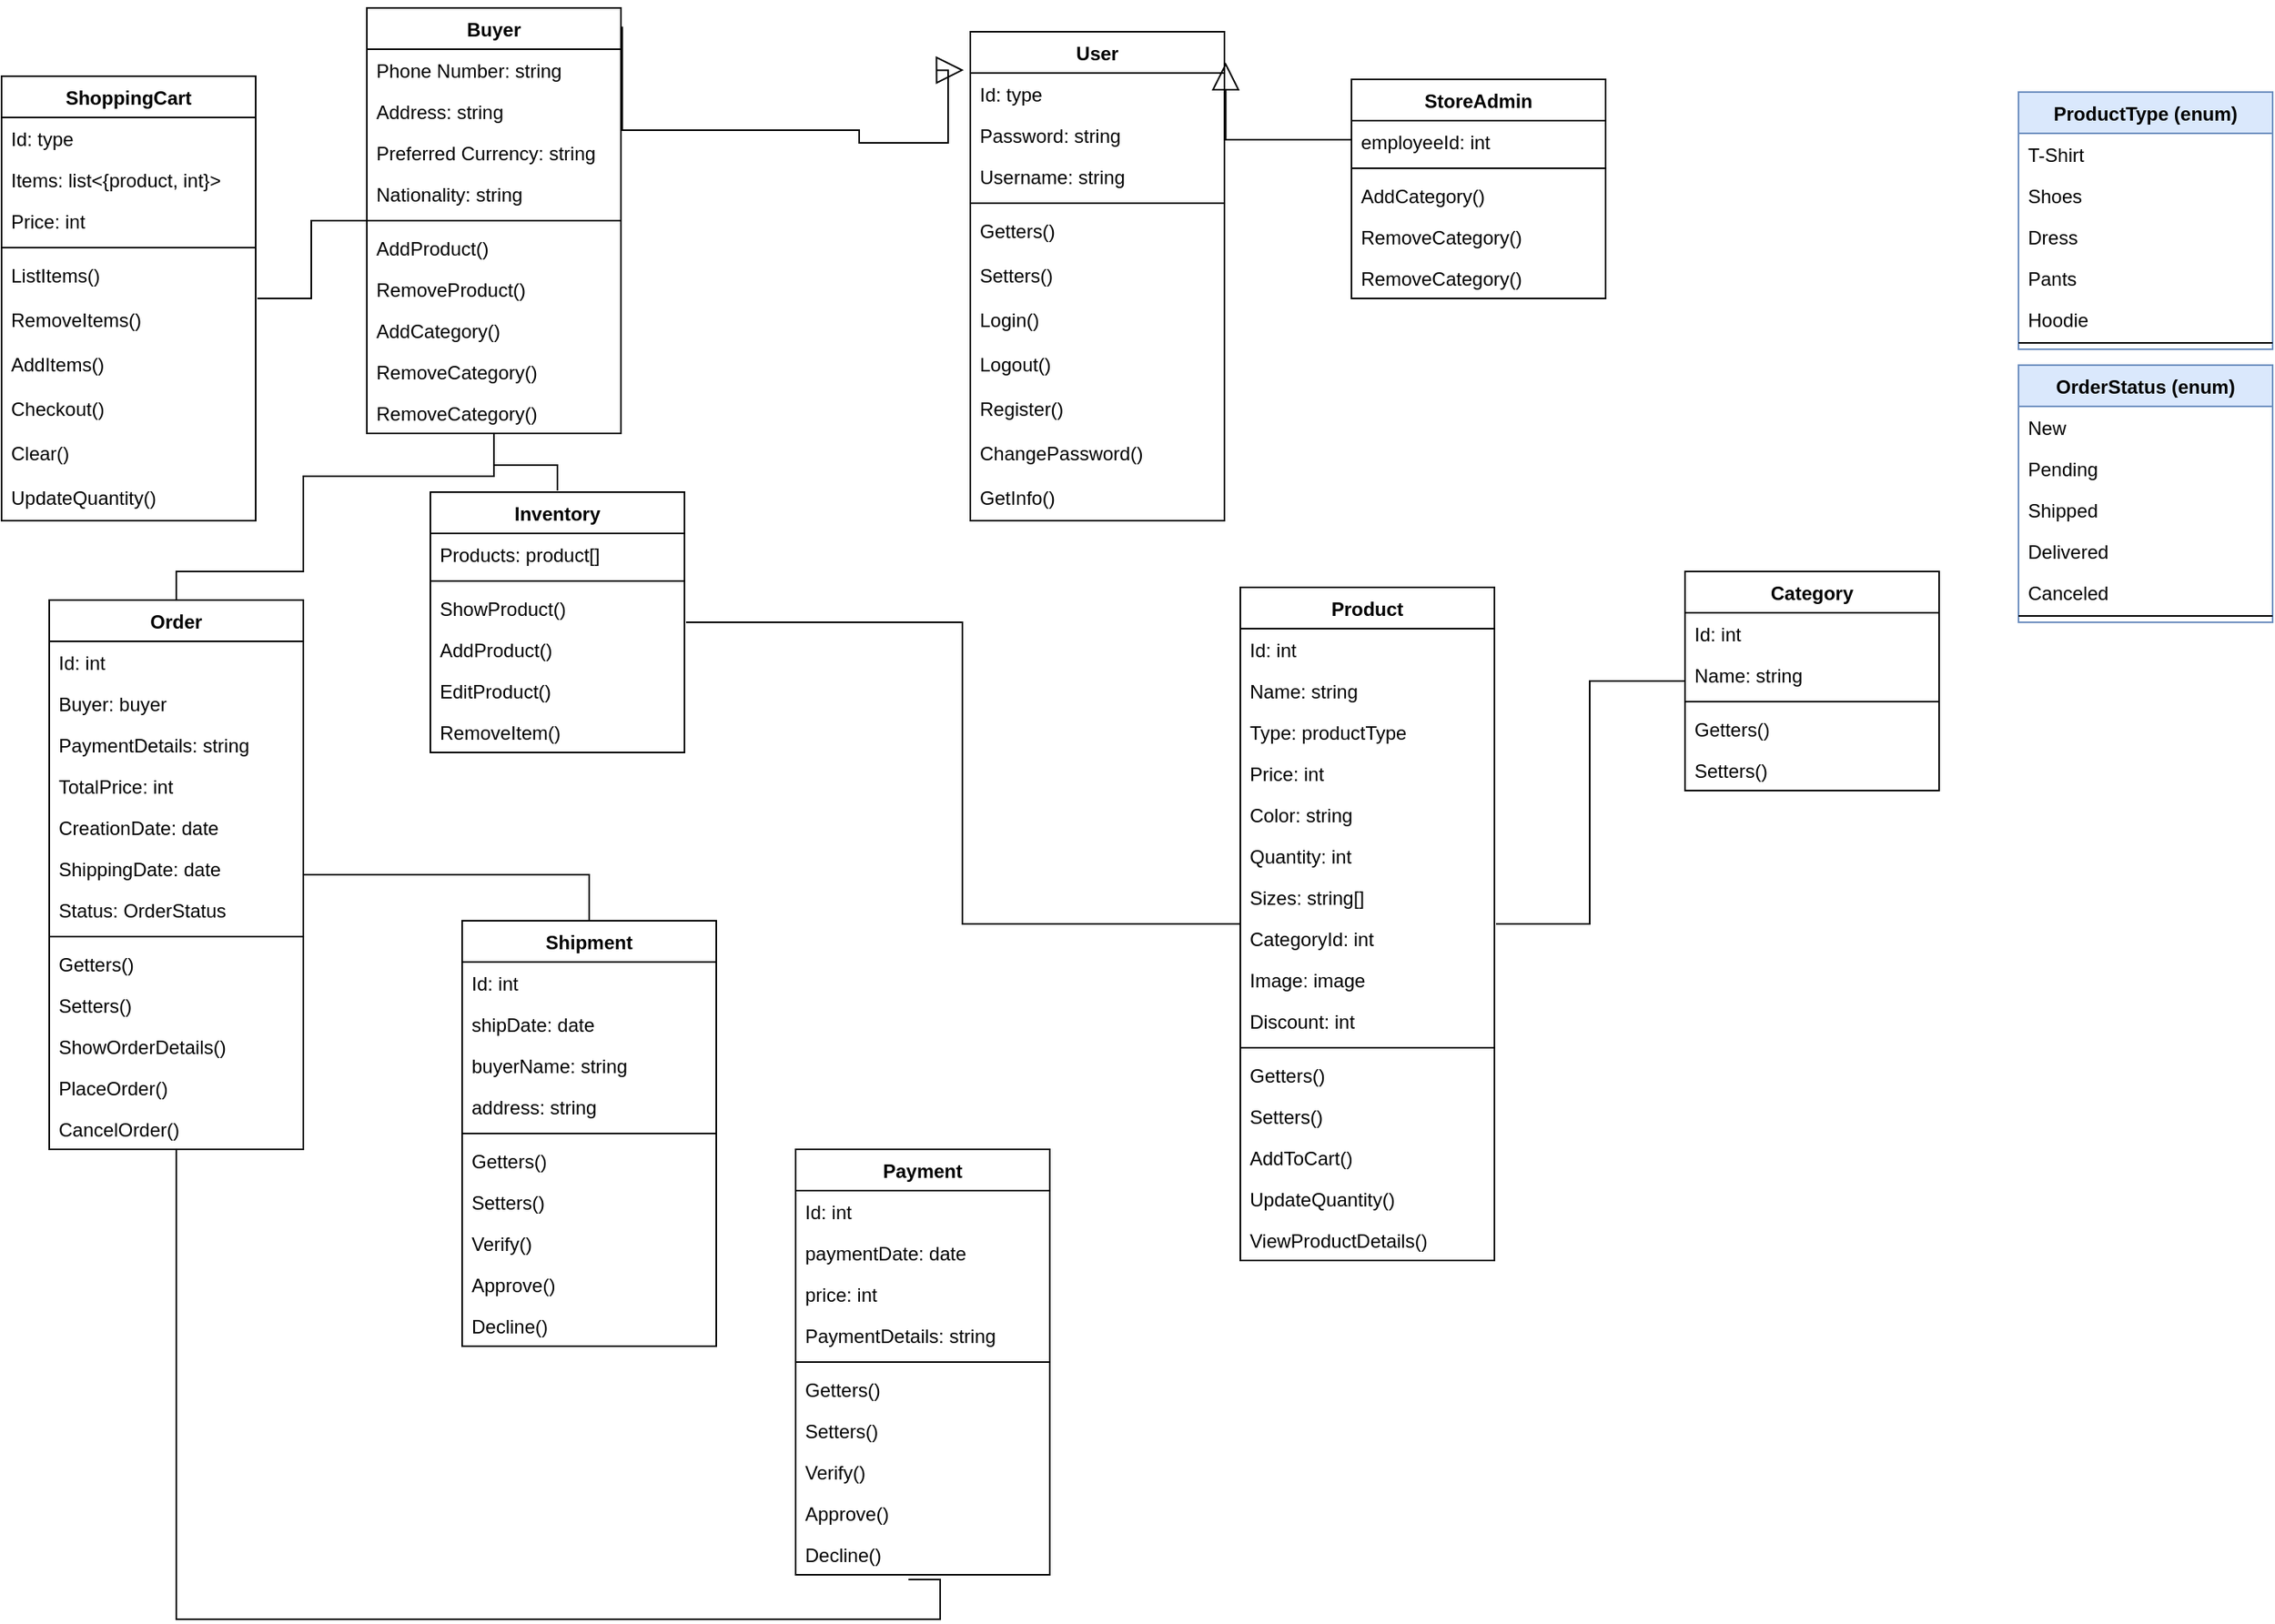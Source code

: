 <mxfile version="15.0.6" type="github">
  <diagram id="C5RBs43oDa-KdzZeNtuy" name="Page-1">
    <mxGraphModel dx="2889" dy="1122" grid="1" gridSize="10" guides="1" tooltips="1" connect="1" arrows="1" fold="1" page="1" pageScale="1" pageWidth="827" pageHeight="1169" math="0" shadow="0">
      <root>
        <mxCell id="WIyWlLk6GJQsqaUBKTNV-0" />
        <mxCell id="WIyWlLk6GJQsqaUBKTNV-1" parent="WIyWlLk6GJQsqaUBKTNV-0" />
        <mxCell id="V7PJ5eghV65l6vDYxudL-9" value="User" style="swimlane;fontStyle=1;align=center;verticalAlign=top;childLayout=stackLayout;horizontal=1;startSize=26;horizontalStack=0;resizeParent=1;resizeParentMax=0;resizeLast=0;collapsible=1;marginBottom=0;fontSize=12;" vertex="1" parent="WIyWlLk6GJQsqaUBKTNV-1">
          <mxGeometry x="-80" y="80" width="160" height="308" as="geometry">
            <mxRectangle x="414" y="480" width="60" height="26" as="alternateBounds" />
          </mxGeometry>
        </mxCell>
        <mxCell id="V7PJ5eghV65l6vDYxudL-10" value="Id: type" style="text;strokeColor=none;fillColor=none;align=left;verticalAlign=top;spacingLeft=4;spacingRight=4;overflow=hidden;rotatable=0;points=[[0,0.5],[1,0.5]];portConstraint=eastwest;" vertex="1" parent="V7PJ5eghV65l6vDYxudL-9">
          <mxGeometry y="26" width="160" height="26" as="geometry" />
        </mxCell>
        <mxCell id="V7PJ5eghV65l6vDYxudL-13" value="Password: string" style="text;strokeColor=none;fillColor=none;align=left;verticalAlign=top;spacingLeft=4;spacingRight=4;overflow=hidden;rotatable=0;points=[[0,0.5],[1,0.5]];portConstraint=eastwest;" vertex="1" parent="V7PJ5eghV65l6vDYxudL-9">
          <mxGeometry y="52" width="160" height="26" as="geometry" />
        </mxCell>
        <mxCell id="V7PJ5eghV65l6vDYxudL-14" value="Username: string" style="text;strokeColor=none;fillColor=none;align=left;verticalAlign=top;spacingLeft=4;spacingRight=4;overflow=hidden;rotatable=0;points=[[0,0.5],[1,0.5]];portConstraint=eastwest;" vertex="1" parent="V7PJ5eghV65l6vDYxudL-9">
          <mxGeometry y="78" width="160" height="26" as="geometry" />
        </mxCell>
        <mxCell id="V7PJ5eghV65l6vDYxudL-11" value="" style="line;strokeWidth=1;fillColor=none;align=left;verticalAlign=middle;spacingTop=-1;spacingLeft=3;spacingRight=3;rotatable=0;labelPosition=right;points=[];portConstraint=eastwest;" vertex="1" parent="V7PJ5eghV65l6vDYxudL-9">
          <mxGeometry y="104" width="160" height="8" as="geometry" />
        </mxCell>
        <mxCell id="V7PJ5eghV65l6vDYxudL-88" value="Getters()" style="text;strokeColor=none;fillColor=none;align=left;verticalAlign=top;spacingLeft=4;spacingRight=4;overflow=hidden;rotatable=0;points=[[0,0.5],[1,0.5]];portConstraint=eastwest;" vertex="1" parent="V7PJ5eghV65l6vDYxudL-9">
          <mxGeometry y="112" width="160" height="28" as="geometry" />
        </mxCell>
        <mxCell id="V7PJ5eghV65l6vDYxudL-89" value="Setters()" style="text;strokeColor=none;fillColor=none;align=left;verticalAlign=top;spacingLeft=4;spacingRight=4;overflow=hidden;rotatable=0;points=[[0,0.5],[1,0.5]];portConstraint=eastwest;" vertex="1" parent="V7PJ5eghV65l6vDYxudL-9">
          <mxGeometry y="140" width="160" height="28" as="geometry" />
        </mxCell>
        <mxCell id="V7PJ5eghV65l6vDYxudL-12" value="Login()" style="text;strokeColor=none;fillColor=none;align=left;verticalAlign=top;spacingLeft=4;spacingRight=4;overflow=hidden;rotatable=0;points=[[0,0.5],[1,0.5]];portConstraint=eastwest;" vertex="1" parent="V7PJ5eghV65l6vDYxudL-9">
          <mxGeometry y="168" width="160" height="28" as="geometry" />
        </mxCell>
        <mxCell id="V7PJ5eghV65l6vDYxudL-60" value="Logout()" style="text;strokeColor=none;fillColor=none;align=left;verticalAlign=top;spacingLeft=4;spacingRight=4;overflow=hidden;rotatable=0;points=[[0,0.5],[1,0.5]];portConstraint=eastwest;" vertex="1" parent="V7PJ5eghV65l6vDYxudL-9">
          <mxGeometry y="196" width="160" height="28" as="geometry" />
        </mxCell>
        <mxCell id="V7PJ5eghV65l6vDYxudL-61" value="Register()" style="text;strokeColor=none;fillColor=none;align=left;verticalAlign=top;spacingLeft=4;spacingRight=4;overflow=hidden;rotatable=0;points=[[0,0.5],[1,0.5]];portConstraint=eastwest;" vertex="1" parent="V7PJ5eghV65l6vDYxudL-9">
          <mxGeometry y="224" width="160" height="28" as="geometry" />
        </mxCell>
        <mxCell id="V7PJ5eghV65l6vDYxudL-62" value="ChangePassword()" style="text;strokeColor=none;fillColor=none;align=left;verticalAlign=top;spacingLeft=4;spacingRight=4;overflow=hidden;rotatable=0;points=[[0,0.5],[1,0.5]];portConstraint=eastwest;" vertex="1" parent="V7PJ5eghV65l6vDYxudL-9">
          <mxGeometry y="252" width="160" height="28" as="geometry" />
        </mxCell>
        <mxCell id="V7PJ5eghV65l6vDYxudL-139" value="GetInfo()" style="text;strokeColor=none;fillColor=none;align=left;verticalAlign=top;spacingLeft=4;spacingRight=4;overflow=hidden;rotatable=0;points=[[0,0.5],[1,0.5]];portConstraint=eastwest;" vertex="1" parent="V7PJ5eghV65l6vDYxudL-9">
          <mxGeometry y="280" width="160" height="28" as="geometry" />
        </mxCell>
        <mxCell id="V7PJ5eghV65l6vDYxudL-15" value="ShoppingCart" style="swimlane;fontStyle=1;align=center;verticalAlign=top;childLayout=stackLayout;horizontal=1;startSize=26;horizontalStack=0;resizeParent=1;resizeParentMax=0;resizeLast=0;collapsible=1;marginBottom=0;fontSize=12;" vertex="1" parent="WIyWlLk6GJQsqaUBKTNV-1">
          <mxGeometry x="-690" y="108" width="160" height="280" as="geometry">
            <mxRectangle x="414" y="480" width="60" height="26" as="alternateBounds" />
          </mxGeometry>
        </mxCell>
        <mxCell id="V7PJ5eghV65l6vDYxudL-16" value="Id: type" style="text;strokeColor=none;fillColor=none;align=left;verticalAlign=top;spacingLeft=4;spacingRight=4;overflow=hidden;rotatable=0;points=[[0,0.5],[1,0.5]];portConstraint=eastwest;" vertex="1" parent="V7PJ5eghV65l6vDYxudL-15">
          <mxGeometry y="26" width="160" height="26" as="geometry" />
        </mxCell>
        <mxCell id="V7PJ5eghV65l6vDYxudL-17" value="Items: list&lt;{product, int}&gt;" style="text;strokeColor=none;fillColor=none;align=left;verticalAlign=top;spacingLeft=4;spacingRight=4;overflow=hidden;rotatable=0;points=[[0,0.5],[1,0.5]];portConstraint=eastwest;" vertex="1" parent="V7PJ5eghV65l6vDYxudL-15">
          <mxGeometry y="52" width="160" height="26" as="geometry" />
        </mxCell>
        <mxCell id="V7PJ5eghV65l6vDYxudL-148" value="Price: int" style="text;strokeColor=none;fillColor=none;align=left;verticalAlign=top;spacingLeft=4;spacingRight=4;overflow=hidden;rotatable=0;points=[[0,0.5],[1,0.5]];portConstraint=eastwest;" vertex="1" parent="V7PJ5eghV65l6vDYxudL-15">
          <mxGeometry y="78" width="160" height="26" as="geometry" />
        </mxCell>
        <mxCell id="V7PJ5eghV65l6vDYxudL-19" value="" style="line;strokeWidth=1;fillColor=none;align=left;verticalAlign=middle;spacingTop=-1;spacingLeft=3;spacingRight=3;rotatable=0;labelPosition=right;points=[];portConstraint=eastwest;" vertex="1" parent="V7PJ5eghV65l6vDYxudL-15">
          <mxGeometry y="104" width="160" height="8" as="geometry" />
        </mxCell>
        <mxCell id="V7PJ5eghV65l6vDYxudL-20" value="ListItems()" style="text;strokeColor=none;fillColor=none;align=left;verticalAlign=top;spacingLeft=4;spacingRight=4;overflow=hidden;rotatable=0;points=[[0,0.5],[1,0.5]];portConstraint=eastwest;" vertex="1" parent="V7PJ5eghV65l6vDYxudL-15">
          <mxGeometry y="112" width="160" height="28" as="geometry" />
        </mxCell>
        <mxCell id="V7PJ5eghV65l6vDYxudL-30" value="RemoveItems()" style="text;strokeColor=none;fillColor=none;align=left;verticalAlign=top;spacingLeft=4;spacingRight=4;overflow=hidden;rotatable=0;points=[[0,0.5],[1,0.5]];portConstraint=eastwest;" vertex="1" parent="V7PJ5eghV65l6vDYxudL-15">
          <mxGeometry y="140" width="160" height="28" as="geometry" />
        </mxCell>
        <mxCell id="V7PJ5eghV65l6vDYxudL-145" value="AddItems()" style="text;strokeColor=none;fillColor=none;align=left;verticalAlign=top;spacingLeft=4;spacingRight=4;overflow=hidden;rotatable=0;points=[[0,0.5],[1,0.5]];portConstraint=eastwest;" vertex="1" parent="V7PJ5eghV65l6vDYxudL-15">
          <mxGeometry y="168" width="160" height="28" as="geometry" />
        </mxCell>
        <mxCell id="V7PJ5eghV65l6vDYxudL-134" value="Checkout()" style="text;strokeColor=none;fillColor=none;align=left;verticalAlign=top;spacingLeft=4;spacingRight=4;overflow=hidden;rotatable=0;points=[[0,0.5],[1,0.5]];portConstraint=eastwest;" vertex="1" parent="V7PJ5eghV65l6vDYxudL-15">
          <mxGeometry y="196" width="160" height="28" as="geometry" />
        </mxCell>
        <mxCell id="V7PJ5eghV65l6vDYxudL-135" value="Clear()" style="text;strokeColor=none;fillColor=none;align=left;verticalAlign=top;spacingLeft=4;spacingRight=4;overflow=hidden;rotatable=0;points=[[0,0.5],[1,0.5]];portConstraint=eastwest;" vertex="1" parent="V7PJ5eghV65l6vDYxudL-15">
          <mxGeometry y="224" width="160" height="28" as="geometry" />
        </mxCell>
        <mxCell id="V7PJ5eghV65l6vDYxudL-146" value="UpdateQuantity()" style="text;strokeColor=none;fillColor=none;align=left;verticalAlign=top;spacingLeft=4;spacingRight=4;overflow=hidden;rotatable=0;points=[[0,0.5],[1,0.5]];portConstraint=eastwest;" vertex="1" parent="V7PJ5eghV65l6vDYxudL-15">
          <mxGeometry y="252" width="160" height="28" as="geometry" />
        </mxCell>
        <mxCell id="V7PJ5eghV65l6vDYxudL-21" value="Inventory" style="swimlane;fontStyle=1;align=center;verticalAlign=top;childLayout=stackLayout;horizontal=1;startSize=26;horizontalStack=0;resizeParent=1;resizeParentMax=0;resizeLast=0;collapsible=1;marginBottom=0;fontSize=12;" vertex="1" parent="WIyWlLk6GJQsqaUBKTNV-1">
          <mxGeometry x="-420" y="370" width="160" height="164" as="geometry" />
        </mxCell>
        <mxCell id="V7PJ5eghV65l6vDYxudL-22" value="Products: product[]" style="text;strokeColor=none;fillColor=none;align=left;verticalAlign=top;spacingLeft=4;spacingRight=4;overflow=hidden;rotatable=0;points=[[0,0.5],[1,0.5]];portConstraint=eastwest;" vertex="1" parent="V7PJ5eghV65l6vDYxudL-21">
          <mxGeometry y="26" width="160" height="26" as="geometry" />
        </mxCell>
        <mxCell id="V7PJ5eghV65l6vDYxudL-23" value="" style="line;strokeWidth=1;fillColor=none;align=left;verticalAlign=middle;spacingTop=-1;spacingLeft=3;spacingRight=3;rotatable=0;labelPosition=right;points=[];portConstraint=eastwest;" vertex="1" parent="V7PJ5eghV65l6vDYxudL-21">
          <mxGeometry y="52" width="160" height="8" as="geometry" />
        </mxCell>
        <mxCell id="V7PJ5eghV65l6vDYxudL-24" value="ShowProduct()" style="text;strokeColor=none;fillColor=none;align=left;verticalAlign=top;spacingLeft=4;spacingRight=4;overflow=hidden;rotatable=0;points=[[0,0.5],[1,0.5]];portConstraint=eastwest;" vertex="1" parent="V7PJ5eghV65l6vDYxudL-21">
          <mxGeometry y="60" width="160" height="26" as="geometry" />
        </mxCell>
        <mxCell id="V7PJ5eghV65l6vDYxudL-209" value="AddProduct()" style="text;strokeColor=none;fillColor=none;align=left;verticalAlign=top;spacingLeft=4;spacingRight=4;overflow=hidden;rotatable=0;points=[[0,0.5],[1,0.5]];portConstraint=eastwest;" vertex="1" parent="V7PJ5eghV65l6vDYxudL-21">
          <mxGeometry y="86" width="160" height="26" as="geometry" />
        </mxCell>
        <mxCell id="V7PJ5eghV65l6vDYxudL-211" value="EditProduct()" style="text;strokeColor=none;fillColor=none;align=left;verticalAlign=top;spacingLeft=4;spacingRight=4;overflow=hidden;rotatable=0;points=[[0,0.5],[1,0.5]];portConstraint=eastwest;" vertex="1" parent="V7PJ5eghV65l6vDYxudL-21">
          <mxGeometry y="112" width="160" height="26" as="geometry" />
        </mxCell>
        <mxCell id="V7PJ5eghV65l6vDYxudL-210" value="RemoveItem()" style="text;strokeColor=none;fillColor=none;align=left;verticalAlign=top;spacingLeft=4;spacingRight=4;overflow=hidden;rotatable=0;points=[[0,0.5],[1,0.5]];portConstraint=eastwest;" vertex="1" parent="V7PJ5eghV65l6vDYxudL-21">
          <mxGeometry y="138" width="160" height="26" as="geometry" />
        </mxCell>
        <mxCell id="V7PJ5eghV65l6vDYxudL-223" style="edgeStyle=orthogonalEdgeStyle;rounded=0;orthogonalLoop=1;jettySize=auto;html=1;fontSize=12;startArrow=none;startFill=0;endArrow=none;endFill=0;startSize=15;endSize=15;targetPerimeterSpacing=1;strokeWidth=1;" edge="1" parent="WIyWlLk6GJQsqaUBKTNV-1" source="V7PJ5eghV65l6vDYxudL-39" target="V7PJ5eghV65l6vDYxudL-21">
          <mxGeometry relative="1" as="geometry" />
        </mxCell>
        <mxCell id="V7PJ5eghV65l6vDYxudL-39" value="Product" style="swimlane;fontStyle=1;align=center;verticalAlign=top;childLayout=stackLayout;horizontal=1;startSize=26;horizontalStack=0;resizeParent=1;resizeParentMax=0;resizeLast=0;collapsible=1;marginBottom=0;fontSize=12;" vertex="1" parent="WIyWlLk6GJQsqaUBKTNV-1">
          <mxGeometry x="90" y="430" width="160" height="424" as="geometry" />
        </mxCell>
        <mxCell id="V7PJ5eghV65l6vDYxudL-44" value="Id: int" style="text;align=left;verticalAlign=top;spacingLeft=4;spacingRight=4;overflow=hidden;rotatable=0;points=[[0,0.5],[1,0.5]];portConstraint=eastwest;rounded=0;shadow=0;html=0;" vertex="1" parent="V7PJ5eghV65l6vDYxudL-39">
          <mxGeometry y="26" width="160" height="26" as="geometry" />
        </mxCell>
        <mxCell id="V7PJ5eghV65l6vDYxudL-45" value="Name: string" style="text;align=left;verticalAlign=top;spacingLeft=4;spacingRight=4;overflow=hidden;rotatable=0;points=[[0,0.5],[1,0.5]];portConstraint=eastwest;" vertex="1" parent="V7PJ5eghV65l6vDYxudL-39">
          <mxGeometry y="52" width="160" height="26" as="geometry" />
        </mxCell>
        <mxCell id="V7PJ5eghV65l6vDYxudL-46" value="Type: productType" style="text;align=left;verticalAlign=top;spacingLeft=4;spacingRight=4;overflow=hidden;rotatable=0;points=[[0,0.5],[1,0.5]];portConstraint=eastwest;rounded=0;shadow=0;html=0;" vertex="1" parent="V7PJ5eghV65l6vDYxudL-39">
          <mxGeometry y="78" width="160" height="26" as="geometry" />
        </mxCell>
        <mxCell id="V7PJ5eghV65l6vDYxudL-47" value="Price: int" style="text;align=left;verticalAlign=top;spacingLeft=4;spacingRight=4;overflow=hidden;rotatable=0;points=[[0,0.5],[1,0.5]];portConstraint=eastwest;rounded=0;shadow=0;html=0;" vertex="1" parent="V7PJ5eghV65l6vDYxudL-39">
          <mxGeometry y="104" width="160" height="26" as="geometry" />
        </mxCell>
        <mxCell id="V7PJ5eghV65l6vDYxudL-48" value="Color: string" style="text;align=left;verticalAlign=top;spacingLeft=4;spacingRight=4;overflow=hidden;rotatable=0;points=[[0,0.5],[1,0.5]];portConstraint=eastwest;rounded=0;shadow=0;html=0;" vertex="1" parent="V7PJ5eghV65l6vDYxudL-39">
          <mxGeometry y="130" width="160" height="26" as="geometry" />
        </mxCell>
        <mxCell id="V7PJ5eghV65l6vDYxudL-49" value="Quantity: int&#xa;" style="text;align=left;verticalAlign=top;spacingLeft=4;spacingRight=4;overflow=hidden;rotatable=0;points=[[0,0.5],[1,0.5]];portConstraint=eastwest;rounded=0;shadow=0;html=0;" vertex="1" parent="V7PJ5eghV65l6vDYxudL-39">
          <mxGeometry y="156" width="160" height="26" as="geometry" />
        </mxCell>
        <mxCell id="V7PJ5eghV65l6vDYxudL-50" value="Sizes: string[]" style="text;align=left;verticalAlign=top;spacingLeft=4;spacingRight=4;overflow=hidden;rotatable=0;points=[[0,0.5],[1,0.5]];portConstraint=eastwest;rounded=0;shadow=0;html=0;" vertex="1" parent="V7PJ5eghV65l6vDYxudL-39">
          <mxGeometry y="182" width="160" height="26" as="geometry" />
        </mxCell>
        <mxCell id="V7PJ5eghV65l6vDYxudL-51" value="CategoryId: int" style="text;align=left;verticalAlign=top;spacingLeft=4;spacingRight=4;overflow=hidden;rotatable=0;points=[[0,0.5],[1,0.5]];portConstraint=eastwest;rounded=0;shadow=0;html=0;" vertex="1" parent="V7PJ5eghV65l6vDYxudL-39">
          <mxGeometry y="208" width="160" height="26" as="geometry" />
        </mxCell>
        <mxCell id="V7PJ5eghV65l6vDYxudL-52" value="Image: image" style="text;align=left;verticalAlign=top;spacingLeft=4;spacingRight=4;overflow=hidden;rotatable=0;points=[[0,0.5],[1,0.5]];portConstraint=eastwest;rounded=0;shadow=0;html=0;" vertex="1" parent="V7PJ5eghV65l6vDYxudL-39">
          <mxGeometry y="234" width="160" height="26" as="geometry" />
        </mxCell>
        <mxCell id="V7PJ5eghV65l6vDYxudL-57" value="Discount: int" style="text;align=left;verticalAlign=top;spacingLeft=4;spacingRight=4;overflow=hidden;rotatable=0;points=[[0,0.5],[1,0.5]];portConstraint=eastwest;rounded=0;shadow=0;html=0;" vertex="1" parent="V7PJ5eghV65l6vDYxudL-39">
          <mxGeometry y="260" width="160" height="26" as="geometry" />
        </mxCell>
        <mxCell id="V7PJ5eghV65l6vDYxudL-41" value="" style="line;strokeWidth=1;fillColor=none;align=left;verticalAlign=middle;spacingTop=-1;spacingLeft=3;spacingRight=3;rotatable=0;labelPosition=right;points=[];portConstraint=eastwest;" vertex="1" parent="V7PJ5eghV65l6vDYxudL-39">
          <mxGeometry y="286" width="160" height="8" as="geometry" />
        </mxCell>
        <mxCell id="V7PJ5eghV65l6vDYxudL-53" value="Getters()" style="text;strokeColor=none;fillColor=none;align=left;verticalAlign=top;spacingLeft=4;spacingRight=4;overflow=hidden;rotatable=0;points=[[0,0.5],[1,0.5]];portConstraint=eastwest;" vertex="1" parent="V7PJ5eghV65l6vDYxudL-39">
          <mxGeometry y="294" width="160" height="26" as="geometry" />
        </mxCell>
        <mxCell id="V7PJ5eghV65l6vDYxudL-54" value="Setters()" style="text;strokeColor=none;fillColor=none;align=left;verticalAlign=top;spacingLeft=4;spacingRight=4;overflow=hidden;rotatable=0;points=[[0,0.5],[1,0.5]];portConstraint=eastwest;" vertex="1" parent="V7PJ5eghV65l6vDYxudL-39">
          <mxGeometry y="320" width="160" height="26" as="geometry" />
        </mxCell>
        <mxCell id="V7PJ5eghV65l6vDYxudL-42" value="AddToCart()&#xa;" style="text;strokeColor=none;fillColor=none;align=left;verticalAlign=top;spacingLeft=4;spacingRight=4;overflow=hidden;rotatable=0;points=[[0,0.5],[1,0.5]];portConstraint=eastwest;" vertex="1" parent="V7PJ5eghV65l6vDYxudL-39">
          <mxGeometry y="346" width="160" height="26" as="geometry" />
        </mxCell>
        <mxCell id="V7PJ5eghV65l6vDYxudL-58" value="UpdateQuantity()" style="text;strokeColor=none;fillColor=none;align=left;verticalAlign=top;spacingLeft=4;spacingRight=4;overflow=hidden;rotatable=0;points=[[0,0.5],[1,0.5]];portConstraint=eastwest;" vertex="1" parent="V7PJ5eghV65l6vDYxudL-39">
          <mxGeometry y="372" width="160" height="26" as="geometry" />
        </mxCell>
        <mxCell id="V7PJ5eghV65l6vDYxudL-165" value="ViewProductDetails()" style="text;strokeColor=none;fillColor=none;align=left;verticalAlign=top;spacingLeft=4;spacingRight=4;overflow=hidden;rotatable=0;points=[[0,0.5],[1,0.5]];portConstraint=eastwest;" vertex="1" parent="V7PJ5eghV65l6vDYxudL-39">
          <mxGeometry y="398" width="160" height="26" as="geometry" />
        </mxCell>
        <mxCell id="V7PJ5eghV65l6vDYxudL-133" style="edgeStyle=orthogonalEdgeStyle;rounded=0;orthogonalLoop=1;jettySize=auto;html=1;entryX=1.005;entryY=0.063;entryDx=0;entryDy=0;entryPerimeter=0;fontSize=12;startArrow=none;endArrow=block;endFill=0;endSize=15;strokeWidth=1;" edge="1" parent="WIyWlLk6GJQsqaUBKTNV-1" source="V7PJ5eghV65l6vDYxudL-70" target="V7PJ5eghV65l6vDYxudL-9">
          <mxGeometry relative="1" as="geometry">
            <Array as="points">
              <mxPoint x="130" y="148" />
              <mxPoint x="130" y="148" />
            </Array>
          </mxGeometry>
        </mxCell>
        <mxCell id="V7PJ5eghV65l6vDYxudL-70" value="StoreAdmin" style="swimlane;fontStyle=1;align=center;verticalAlign=top;childLayout=stackLayout;horizontal=1;startSize=26;horizontalStack=0;resizeParent=1;resizeParentMax=0;resizeLast=0;collapsible=1;marginBottom=0;fontSize=12;" vertex="1" parent="WIyWlLk6GJQsqaUBKTNV-1">
          <mxGeometry x="160" y="110" width="160" height="138" as="geometry" />
        </mxCell>
        <mxCell id="V7PJ5eghV65l6vDYxudL-71" value="employeeId: int" style="text;strokeColor=none;fillColor=none;align=left;verticalAlign=top;spacingLeft=4;spacingRight=4;overflow=hidden;rotatable=0;points=[[0,0.5],[1,0.5]];portConstraint=eastwest;" vertex="1" parent="V7PJ5eghV65l6vDYxudL-70">
          <mxGeometry y="26" width="160" height="26" as="geometry" />
        </mxCell>
        <mxCell id="V7PJ5eghV65l6vDYxudL-72" value="" style="line;strokeWidth=1;fillColor=none;align=left;verticalAlign=middle;spacingTop=-1;spacingLeft=3;spacingRight=3;rotatable=0;labelPosition=right;points=[];portConstraint=eastwest;" vertex="1" parent="V7PJ5eghV65l6vDYxudL-70">
          <mxGeometry y="52" width="160" height="8" as="geometry" />
        </mxCell>
        <mxCell id="V7PJ5eghV65l6vDYxudL-75" value="AddCategory()" style="text;strokeColor=none;fillColor=none;align=left;verticalAlign=top;spacingLeft=4;spacingRight=4;overflow=hidden;rotatable=0;points=[[0,0.5],[1,0.5]];portConstraint=eastwest;" vertex="1" parent="V7PJ5eghV65l6vDYxudL-70">
          <mxGeometry y="60" width="160" height="26" as="geometry" />
        </mxCell>
        <mxCell id="V7PJ5eghV65l6vDYxudL-76" value="RemoveCategory()" style="text;strokeColor=none;fillColor=none;align=left;verticalAlign=top;spacingLeft=4;spacingRight=4;overflow=hidden;rotatable=0;points=[[0,0.5],[1,0.5]];portConstraint=eastwest;" vertex="1" parent="V7PJ5eghV65l6vDYxudL-70">
          <mxGeometry y="86" width="160" height="26" as="geometry" />
        </mxCell>
        <mxCell id="V7PJ5eghV65l6vDYxudL-77" value="RemoveCategory()" style="text;strokeColor=none;fillColor=none;align=left;verticalAlign=top;spacingLeft=4;spacingRight=4;overflow=hidden;rotatable=0;points=[[0,0.5],[1,0.5]];portConstraint=eastwest;" vertex="1" parent="V7PJ5eghV65l6vDYxudL-70">
          <mxGeometry y="112" width="160" height="26" as="geometry" />
        </mxCell>
        <mxCell id="V7PJ5eghV65l6vDYxudL-128" style="edgeStyle=orthogonalEdgeStyle;rounded=0;orthogonalLoop=1;jettySize=auto;html=1;entryX=-0.026;entryY=-0.071;entryDx=0;entryDy=0;entryPerimeter=0;fontSize=12;endArrow=block;endFill=0;strokeWidth=1;endSize=15;exitX=1.005;exitY=0.044;exitDx=0;exitDy=0;exitPerimeter=0;" edge="1" parent="WIyWlLk6GJQsqaUBKTNV-1" source="V7PJ5eghV65l6vDYxudL-78" target="V7PJ5eghV65l6vDYxudL-10">
          <mxGeometry relative="1" as="geometry">
            <Array as="points">
              <mxPoint x="-150" y="142" />
              <mxPoint x="-150" y="150" />
              <mxPoint x="-94" y="150" />
            </Array>
          </mxGeometry>
        </mxCell>
        <mxCell id="V7PJ5eghV65l6vDYxudL-222" style="edgeStyle=orthogonalEdgeStyle;rounded=0;orthogonalLoop=1;jettySize=auto;html=1;fontSize=12;startArrow=none;startFill=0;endArrow=none;endFill=0;startSize=15;endSize=15;targetPerimeterSpacing=1;strokeWidth=1;" edge="1" parent="WIyWlLk6GJQsqaUBKTNV-1" source="V7PJ5eghV65l6vDYxudL-78" target="V7PJ5eghV65l6vDYxudL-21">
          <mxGeometry relative="1" as="geometry" />
        </mxCell>
        <mxCell id="V7PJ5eghV65l6vDYxudL-226" style="edgeStyle=orthogonalEdgeStyle;rounded=0;orthogonalLoop=1;jettySize=auto;html=1;fontSize=12;startArrow=none;startFill=0;endArrow=none;endFill=0;startSize=15;endSize=15;targetPerimeterSpacing=1;strokeWidth=1;" edge="1" parent="WIyWlLk6GJQsqaUBKTNV-1" source="V7PJ5eghV65l6vDYxudL-78" target="V7PJ5eghV65l6vDYxudL-15">
          <mxGeometry relative="1" as="geometry" />
        </mxCell>
        <mxCell id="V7PJ5eghV65l6vDYxudL-227" style="edgeStyle=orthogonalEdgeStyle;rounded=0;orthogonalLoop=1;jettySize=auto;html=1;entryX=0.5;entryY=0;entryDx=0;entryDy=0;fontSize=12;startArrow=none;startFill=0;endArrow=none;endFill=0;startSize=15;endSize=15;targetPerimeterSpacing=1;strokeWidth=1;" edge="1" parent="WIyWlLk6GJQsqaUBKTNV-1" source="V7PJ5eghV65l6vDYxudL-78" target="V7PJ5eghV65l6vDYxudL-110">
          <mxGeometry relative="1" as="geometry">
            <Array as="points">
              <mxPoint x="-380" y="360" />
              <mxPoint x="-500" y="360" />
              <mxPoint x="-500" y="420" />
              <mxPoint x="-580" y="420" />
            </Array>
          </mxGeometry>
        </mxCell>
        <mxCell id="V7PJ5eghV65l6vDYxudL-78" value="Buyer" style="swimlane;fontStyle=1;align=center;verticalAlign=top;childLayout=stackLayout;horizontal=1;startSize=26;horizontalStack=0;resizeParent=1;resizeParentMax=0;resizeLast=0;collapsible=1;marginBottom=0;fontSize=12;" vertex="1" parent="WIyWlLk6GJQsqaUBKTNV-1">
          <mxGeometry x="-460" y="65" width="160" height="268" as="geometry" />
        </mxCell>
        <mxCell id="V7PJ5eghV65l6vDYxudL-0" value="Phone Number: string" style="text;align=left;verticalAlign=top;spacingLeft=4;spacingRight=4;overflow=hidden;rotatable=0;points=[[0,0.5],[1,0.5]];portConstraint=eastwest;html=0;fontSize=12;" vertex="1" parent="V7PJ5eghV65l6vDYxudL-78">
          <mxGeometry y="26" width="160" height="26" as="geometry" />
        </mxCell>
        <mxCell id="V7PJ5eghV65l6vDYxudL-1" value="Address: string" style="text;align=left;verticalAlign=top;spacingLeft=4;spacingRight=4;overflow=hidden;rotatable=0;points=[[0,0.5],[1,0.5]];portConstraint=eastwest;html=0;fontSize=12;" vertex="1" parent="V7PJ5eghV65l6vDYxudL-78">
          <mxGeometry y="52" width="160" height="26" as="geometry" />
        </mxCell>
        <mxCell id="V7PJ5eghV65l6vDYxudL-2" value="Preferred Currency: string" style="text;align=left;verticalAlign=top;spacingLeft=4;spacingRight=4;overflow=hidden;rotatable=0;points=[[0,0.5],[1,0.5]];portConstraint=eastwest;html=0;fontSize=12;" vertex="1" parent="V7PJ5eghV65l6vDYxudL-78">
          <mxGeometry y="78" width="160" height="26" as="geometry" />
        </mxCell>
        <mxCell id="V7PJ5eghV65l6vDYxudL-3" value="Nationality: string" style="text;align=left;verticalAlign=top;spacingLeft=4;spacingRight=4;overflow=hidden;rotatable=0;points=[[0,0.5],[1,0.5]];portConstraint=eastwest;html=0;fontSize=12;" vertex="1" parent="V7PJ5eghV65l6vDYxudL-78">
          <mxGeometry y="104" width="160" height="26" as="geometry" />
        </mxCell>
        <mxCell id="V7PJ5eghV65l6vDYxudL-80" value="" style="line;strokeWidth=1;fillColor=none;align=left;verticalAlign=middle;spacingTop=-1;spacingLeft=3;spacingRight=3;rotatable=0;labelPosition=right;points=[];portConstraint=eastwest;" vertex="1" parent="V7PJ5eghV65l6vDYxudL-78">
          <mxGeometry y="130" width="160" height="8" as="geometry" />
        </mxCell>
        <mxCell id="V7PJ5eghV65l6vDYxudL-81" value="AddProduct()" style="text;strokeColor=none;fillColor=none;align=left;verticalAlign=top;spacingLeft=4;spacingRight=4;overflow=hidden;rotatable=0;points=[[0,0.5],[1,0.5]];portConstraint=eastwest;" vertex="1" parent="V7PJ5eghV65l6vDYxudL-78">
          <mxGeometry y="138" width="160" height="26" as="geometry" />
        </mxCell>
        <mxCell id="V7PJ5eghV65l6vDYxudL-82" value="RemoveProduct()" style="text;strokeColor=none;fillColor=none;align=left;verticalAlign=top;spacingLeft=4;spacingRight=4;overflow=hidden;rotatable=0;points=[[0,0.5],[1,0.5]];portConstraint=eastwest;" vertex="1" parent="V7PJ5eghV65l6vDYxudL-78">
          <mxGeometry y="164" width="160" height="26" as="geometry" />
        </mxCell>
        <mxCell id="V7PJ5eghV65l6vDYxudL-83" value="AddCategory()" style="text;strokeColor=none;fillColor=none;align=left;verticalAlign=top;spacingLeft=4;spacingRight=4;overflow=hidden;rotatable=0;points=[[0,0.5],[1,0.5]];portConstraint=eastwest;" vertex="1" parent="V7PJ5eghV65l6vDYxudL-78">
          <mxGeometry y="190" width="160" height="26" as="geometry" />
        </mxCell>
        <mxCell id="V7PJ5eghV65l6vDYxudL-84" value="RemoveCategory()" style="text;strokeColor=none;fillColor=none;align=left;verticalAlign=top;spacingLeft=4;spacingRight=4;overflow=hidden;rotatable=0;points=[[0,0.5],[1,0.5]];portConstraint=eastwest;" vertex="1" parent="V7PJ5eghV65l6vDYxudL-78">
          <mxGeometry y="216" width="160" height="26" as="geometry" />
        </mxCell>
        <mxCell id="V7PJ5eghV65l6vDYxudL-85" value="RemoveCategory()" style="text;strokeColor=none;fillColor=none;align=left;verticalAlign=top;spacingLeft=4;spacingRight=4;overflow=hidden;rotatable=0;points=[[0,0.5],[1,0.5]];portConstraint=eastwest;" vertex="1" parent="V7PJ5eghV65l6vDYxudL-78">
          <mxGeometry y="242" width="160" height="26" as="geometry" />
        </mxCell>
        <mxCell id="V7PJ5eghV65l6vDYxudL-224" style="edgeStyle=orthogonalEdgeStyle;rounded=0;orthogonalLoop=1;jettySize=auto;html=1;fontSize=12;startArrow=none;startFill=0;endArrow=none;endFill=0;startSize=15;endSize=15;targetPerimeterSpacing=1;strokeWidth=1;" edge="1" parent="WIyWlLk6GJQsqaUBKTNV-1" source="V7PJ5eghV65l6vDYxudL-104" target="V7PJ5eghV65l6vDYxudL-39">
          <mxGeometry relative="1" as="geometry" />
        </mxCell>
        <mxCell id="V7PJ5eghV65l6vDYxudL-104" value="Category" style="swimlane;fontStyle=1;align=center;verticalAlign=top;childLayout=stackLayout;horizontal=1;startSize=26;horizontalStack=0;resizeParent=1;resizeParentMax=0;resizeLast=0;collapsible=1;marginBottom=0;fontSize=12;" vertex="1" parent="WIyWlLk6GJQsqaUBKTNV-1">
          <mxGeometry x="370" y="420" width="160" height="138" as="geometry" />
        </mxCell>
        <mxCell id="V7PJ5eghV65l6vDYxudL-105" value="Id: int" style="text;strokeColor=none;fillColor=none;align=left;verticalAlign=top;spacingLeft=4;spacingRight=4;overflow=hidden;rotatable=0;points=[[0,0.5],[1,0.5]];portConstraint=eastwest;" vertex="1" parent="V7PJ5eghV65l6vDYxudL-104">
          <mxGeometry y="26" width="160" height="26" as="geometry" />
        </mxCell>
        <mxCell id="V7PJ5eghV65l6vDYxudL-108" value="Name: string" style="text;strokeColor=none;fillColor=none;align=left;verticalAlign=top;spacingLeft=4;spacingRight=4;overflow=hidden;rotatable=0;points=[[0,0.5],[1,0.5]];portConstraint=eastwest;" vertex="1" parent="V7PJ5eghV65l6vDYxudL-104">
          <mxGeometry y="52" width="160" height="26" as="geometry" />
        </mxCell>
        <mxCell id="V7PJ5eghV65l6vDYxudL-106" value="" style="line;strokeWidth=1;fillColor=none;align=left;verticalAlign=middle;spacingTop=-1;spacingLeft=3;spacingRight=3;rotatable=0;labelPosition=right;points=[];portConstraint=eastwest;" vertex="1" parent="V7PJ5eghV65l6vDYxudL-104">
          <mxGeometry y="78" width="160" height="8" as="geometry" />
        </mxCell>
        <mxCell id="V7PJ5eghV65l6vDYxudL-107" value="Getters()" style="text;strokeColor=none;fillColor=none;align=left;verticalAlign=top;spacingLeft=4;spacingRight=4;overflow=hidden;rotatable=0;points=[[0,0.5],[1,0.5]];portConstraint=eastwest;" vertex="1" parent="V7PJ5eghV65l6vDYxudL-104">
          <mxGeometry y="86" width="160" height="26" as="geometry" />
        </mxCell>
        <mxCell id="V7PJ5eghV65l6vDYxudL-109" value="Setters()" style="text;strokeColor=none;fillColor=none;align=left;verticalAlign=top;spacingLeft=4;spacingRight=4;overflow=hidden;rotatable=0;points=[[0,0.5],[1,0.5]];portConstraint=eastwest;" vertex="1" parent="V7PJ5eghV65l6vDYxudL-104">
          <mxGeometry y="112" width="160" height="26" as="geometry" />
        </mxCell>
        <mxCell id="V7PJ5eghV65l6vDYxudL-220" style="edgeStyle=orthogonalEdgeStyle;rounded=0;orthogonalLoop=1;jettySize=auto;html=1;entryX=0.5;entryY=0;entryDx=0;entryDy=0;fontSize=12;startArrow=none;startFill=0;endArrow=none;endFill=0;startSize=15;endSize=15;targetPerimeterSpacing=1;strokeWidth=1;" edge="1" parent="WIyWlLk6GJQsqaUBKTNV-1" source="V7PJ5eghV65l6vDYxudL-110" target="V7PJ5eghV65l6vDYxudL-183">
          <mxGeometry relative="1" as="geometry" />
        </mxCell>
        <mxCell id="V7PJ5eghV65l6vDYxudL-221" style="edgeStyle=orthogonalEdgeStyle;rounded=0;orthogonalLoop=1;jettySize=auto;html=1;entryX=0.444;entryY=1.115;entryDx=0;entryDy=0;entryPerimeter=0;fontSize=12;startArrow=none;startFill=0;endArrow=none;endFill=0;startSize=15;endSize=15;targetPerimeterSpacing=1;strokeWidth=1;" edge="1" parent="WIyWlLk6GJQsqaUBKTNV-1" source="V7PJ5eghV65l6vDYxudL-110" target="V7PJ5eghV65l6vDYxudL-182">
          <mxGeometry relative="1" as="geometry">
            <Array as="points">
              <mxPoint x="-580" y="1080" />
              <mxPoint x="-99" y="1080" />
            </Array>
          </mxGeometry>
        </mxCell>
        <mxCell id="V7PJ5eghV65l6vDYxudL-110" value="Order" style="swimlane;fontStyle=1;align=center;verticalAlign=top;childLayout=stackLayout;horizontal=1;startSize=26;horizontalStack=0;resizeParent=1;resizeParentMax=0;resizeLast=0;collapsible=1;marginBottom=0;fontSize=12;" vertex="1" parent="WIyWlLk6GJQsqaUBKTNV-1">
          <mxGeometry x="-660" y="438" width="160" height="346" as="geometry" />
        </mxCell>
        <mxCell id="V7PJ5eghV65l6vDYxudL-121" value="Id: int&#xa;" style="text;align=left;verticalAlign=top;spacingLeft=4;spacingRight=4;overflow=hidden;rotatable=0;points=[[0,0.5],[1,0.5]];portConstraint=eastwest;" vertex="1" parent="V7PJ5eghV65l6vDYxudL-110">
          <mxGeometry y="26" width="160" height="26" as="geometry" />
        </mxCell>
        <mxCell id="V7PJ5eghV65l6vDYxudL-140" value="Buyer: buyer" style="text;align=left;verticalAlign=top;spacingLeft=4;spacingRight=4;overflow=hidden;rotatable=0;points=[[0,0.5],[1,0.5]];portConstraint=eastwest;" vertex="1" parent="V7PJ5eghV65l6vDYxudL-110">
          <mxGeometry y="52" width="160" height="26" as="geometry" />
        </mxCell>
        <mxCell id="V7PJ5eghV65l6vDYxudL-127" value="PaymentDetails: string" style="text;align=left;verticalAlign=top;spacingLeft=4;spacingRight=4;overflow=hidden;rotatable=0;points=[[0,0.5],[1,0.5]];portConstraint=eastwest;" vertex="1" parent="V7PJ5eghV65l6vDYxudL-110">
          <mxGeometry y="78" width="160" height="26" as="geometry" />
        </mxCell>
        <mxCell id="V7PJ5eghV65l6vDYxudL-123" value="TotalPrice: int" style="text;align=left;verticalAlign=top;spacingLeft=4;spacingRight=4;overflow=hidden;rotatable=0;points=[[0,0.5],[1,0.5]];portConstraint=eastwest;" vertex="1" parent="V7PJ5eghV65l6vDYxudL-110">
          <mxGeometry y="104" width="160" height="26" as="geometry" />
        </mxCell>
        <mxCell id="V7PJ5eghV65l6vDYxudL-142" value="CreationDate: date" style="text;align=left;verticalAlign=top;spacingLeft=4;spacingRight=4;overflow=hidden;rotatable=0;points=[[0,0.5],[1,0.5]];portConstraint=eastwest;" vertex="1" parent="V7PJ5eghV65l6vDYxudL-110">
          <mxGeometry y="130" width="160" height="26" as="geometry" />
        </mxCell>
        <mxCell id="V7PJ5eghV65l6vDYxudL-141" value="ShippingDate: date" style="text;align=left;verticalAlign=top;spacingLeft=4;spacingRight=4;overflow=hidden;rotatable=0;points=[[0,0.5],[1,0.5]];portConstraint=eastwest;" vertex="1" parent="V7PJ5eghV65l6vDYxudL-110">
          <mxGeometry y="156" width="160" height="26" as="geometry" />
        </mxCell>
        <mxCell id="V7PJ5eghV65l6vDYxudL-194" value="Status: OrderStatus" style="text;align=left;verticalAlign=top;spacingLeft=4;spacingRight=4;overflow=hidden;rotatable=0;points=[[0,0.5],[1,0.5]];portConstraint=eastwest;" vertex="1" parent="V7PJ5eghV65l6vDYxudL-110">
          <mxGeometry y="182" width="160" height="26" as="geometry" />
        </mxCell>
        <mxCell id="V7PJ5eghV65l6vDYxudL-112" value="" style="line;strokeWidth=1;fillColor=none;align=left;verticalAlign=middle;spacingTop=-1;spacingLeft=3;spacingRight=3;rotatable=0;labelPosition=right;points=[];portConstraint=eastwest;" vertex="1" parent="V7PJ5eghV65l6vDYxudL-110">
          <mxGeometry y="208" width="160" height="8" as="geometry" />
        </mxCell>
        <mxCell id="V7PJ5eghV65l6vDYxudL-143" value="Getters()&#xa;" style="text;align=left;verticalAlign=top;spacingLeft=4;spacingRight=4;overflow=hidden;rotatable=0;points=[[0,0.5],[1,0.5]];portConstraint=eastwest;" vertex="1" parent="V7PJ5eghV65l6vDYxudL-110">
          <mxGeometry y="216" width="160" height="26" as="geometry" />
        </mxCell>
        <mxCell id="V7PJ5eghV65l6vDYxudL-144" value="Setters()" style="text;align=left;verticalAlign=top;spacingLeft=4;spacingRight=4;overflow=hidden;rotatable=0;points=[[0,0.5],[1,0.5]];portConstraint=eastwest;" vertex="1" parent="V7PJ5eghV65l6vDYxudL-110">
          <mxGeometry y="242" width="160" height="26" as="geometry" />
        </mxCell>
        <mxCell id="V7PJ5eghV65l6vDYxudL-137" value="ShowOrderDetails()" style="text;align=left;verticalAlign=top;spacingLeft=4;spacingRight=4;overflow=hidden;rotatable=0;points=[[0,0.5],[1,0.5]];portConstraint=eastwest;" vertex="1" parent="V7PJ5eghV65l6vDYxudL-110">
          <mxGeometry y="268" width="160" height="26" as="geometry" />
        </mxCell>
        <mxCell id="V7PJ5eghV65l6vDYxudL-138" value="PlaceOrder()" style="text;align=left;verticalAlign=top;spacingLeft=4;spacingRight=4;overflow=hidden;rotatable=0;points=[[0,0.5],[1,0.5]];portConstraint=eastwest;" vertex="1" parent="V7PJ5eghV65l6vDYxudL-110">
          <mxGeometry y="294" width="160" height="26" as="geometry" />
        </mxCell>
        <mxCell id="V7PJ5eghV65l6vDYxudL-166" value="CancelOrder()" style="text;align=left;verticalAlign=top;spacingLeft=4;spacingRight=4;overflow=hidden;rotatable=0;points=[[0,0.5],[1,0.5]];portConstraint=eastwest;" vertex="1" parent="V7PJ5eghV65l6vDYxudL-110">
          <mxGeometry y="320" width="160" height="26" as="geometry" />
        </mxCell>
        <mxCell id="V7PJ5eghV65l6vDYxudL-167" value="Payment" style="swimlane;fontStyle=1;align=center;verticalAlign=top;childLayout=stackLayout;horizontal=1;startSize=26;horizontalStack=0;resizeParent=1;resizeParentMax=0;resizeLast=0;collapsible=1;marginBottom=0;fontSize=12;" vertex="1" parent="WIyWlLk6GJQsqaUBKTNV-1">
          <mxGeometry x="-190" y="784" width="160" height="268" as="geometry" />
        </mxCell>
        <mxCell id="V7PJ5eghV65l6vDYxudL-168" value="Id: int&#xa;" style="text;align=left;verticalAlign=top;spacingLeft=4;spacingRight=4;overflow=hidden;rotatable=0;points=[[0,0.5],[1,0.5]];portConstraint=eastwest;" vertex="1" parent="V7PJ5eghV65l6vDYxudL-167">
          <mxGeometry y="26" width="160" height="26" as="geometry" />
        </mxCell>
        <mxCell id="V7PJ5eghV65l6vDYxudL-169" value="paymentDate: date" style="text;align=left;verticalAlign=top;spacingLeft=4;spacingRight=4;overflow=hidden;rotatable=0;points=[[0,0.5],[1,0.5]];portConstraint=eastwest;" vertex="1" parent="V7PJ5eghV65l6vDYxudL-167">
          <mxGeometry y="52" width="160" height="26" as="geometry" />
        </mxCell>
        <mxCell id="V7PJ5eghV65l6vDYxudL-170" value="price: int" style="text;align=left;verticalAlign=top;spacingLeft=4;spacingRight=4;overflow=hidden;rotatable=0;points=[[0,0.5],[1,0.5]];portConstraint=eastwest;" vertex="1" parent="V7PJ5eghV65l6vDYxudL-167">
          <mxGeometry y="78" width="160" height="26" as="geometry" />
        </mxCell>
        <mxCell id="V7PJ5eghV65l6vDYxudL-171" value="PaymentDetails: string" style="text;align=left;verticalAlign=top;spacingLeft=4;spacingRight=4;overflow=hidden;rotatable=0;points=[[0,0.5],[1,0.5]];portConstraint=eastwest;" vertex="1" parent="V7PJ5eghV65l6vDYxudL-167">
          <mxGeometry y="104" width="160" height="26" as="geometry" />
        </mxCell>
        <mxCell id="V7PJ5eghV65l6vDYxudL-174" value="" style="line;strokeWidth=1;fillColor=none;align=left;verticalAlign=middle;spacingTop=-1;spacingLeft=3;spacingRight=3;rotatable=0;labelPosition=right;points=[];portConstraint=eastwest;" vertex="1" parent="V7PJ5eghV65l6vDYxudL-167">
          <mxGeometry y="130" width="160" height="8" as="geometry" />
        </mxCell>
        <mxCell id="V7PJ5eghV65l6vDYxudL-175" value="Getters()&#xa;" style="text;align=left;verticalAlign=top;spacingLeft=4;spacingRight=4;overflow=hidden;rotatable=0;points=[[0,0.5],[1,0.5]];portConstraint=eastwest;" vertex="1" parent="V7PJ5eghV65l6vDYxudL-167">
          <mxGeometry y="138" width="160" height="26" as="geometry" />
        </mxCell>
        <mxCell id="V7PJ5eghV65l6vDYxudL-176" value="Setters()" style="text;align=left;verticalAlign=top;spacingLeft=4;spacingRight=4;overflow=hidden;rotatable=0;points=[[0,0.5],[1,0.5]];portConstraint=eastwest;" vertex="1" parent="V7PJ5eghV65l6vDYxudL-167">
          <mxGeometry y="164" width="160" height="26" as="geometry" />
        </mxCell>
        <mxCell id="V7PJ5eghV65l6vDYxudL-180" value="Verify()" style="text;align=left;verticalAlign=top;spacingLeft=4;spacingRight=4;overflow=hidden;rotatable=0;points=[[0,0.5],[1,0.5]];portConstraint=eastwest;" vertex="1" parent="V7PJ5eghV65l6vDYxudL-167">
          <mxGeometry y="190" width="160" height="26" as="geometry" />
        </mxCell>
        <mxCell id="V7PJ5eghV65l6vDYxudL-181" value="Approve()" style="text;align=left;verticalAlign=top;spacingLeft=4;spacingRight=4;overflow=hidden;rotatable=0;points=[[0,0.5],[1,0.5]];portConstraint=eastwest;" vertex="1" parent="V7PJ5eghV65l6vDYxudL-167">
          <mxGeometry y="216" width="160" height="26" as="geometry" />
        </mxCell>
        <mxCell id="V7PJ5eghV65l6vDYxudL-182" value="Decline()" style="text;align=left;verticalAlign=top;spacingLeft=4;spacingRight=4;overflow=hidden;rotatable=0;points=[[0,0.5],[1,0.5]];portConstraint=eastwest;" vertex="1" parent="V7PJ5eghV65l6vDYxudL-167">
          <mxGeometry y="242" width="160" height="26" as="geometry" />
        </mxCell>
        <mxCell id="V7PJ5eghV65l6vDYxudL-183" value="Shipment" style="swimlane;fontStyle=1;align=center;verticalAlign=top;childLayout=stackLayout;horizontal=1;startSize=26;horizontalStack=0;resizeParent=1;resizeParentMax=0;resizeLast=0;collapsible=1;marginBottom=0;fontSize=12;" vertex="1" parent="WIyWlLk6GJQsqaUBKTNV-1">
          <mxGeometry x="-400" y="640" width="160" height="268" as="geometry" />
        </mxCell>
        <mxCell id="V7PJ5eghV65l6vDYxudL-184" value="Id: int&#xa;" style="text;align=left;verticalAlign=top;spacingLeft=4;spacingRight=4;overflow=hidden;rotatable=0;points=[[0,0.5],[1,0.5]];portConstraint=eastwest;" vertex="1" parent="V7PJ5eghV65l6vDYxudL-183">
          <mxGeometry y="26" width="160" height="26" as="geometry" />
        </mxCell>
        <mxCell id="V7PJ5eghV65l6vDYxudL-185" value="shipDate: date" style="text;align=left;verticalAlign=top;spacingLeft=4;spacingRight=4;overflow=hidden;rotatable=0;points=[[0,0.5],[1,0.5]];portConstraint=eastwest;" vertex="1" parent="V7PJ5eghV65l6vDYxudL-183">
          <mxGeometry y="52" width="160" height="26" as="geometry" />
        </mxCell>
        <mxCell id="V7PJ5eghV65l6vDYxudL-186" value="buyerName: string" style="text;align=left;verticalAlign=top;spacingLeft=4;spacingRight=4;overflow=hidden;rotatable=0;points=[[0,0.5],[1,0.5]];portConstraint=eastwest;" vertex="1" parent="V7PJ5eghV65l6vDYxudL-183">
          <mxGeometry y="78" width="160" height="26" as="geometry" />
        </mxCell>
        <mxCell id="V7PJ5eghV65l6vDYxudL-187" value="address: string" style="text;align=left;verticalAlign=top;spacingLeft=4;spacingRight=4;overflow=hidden;rotatable=0;points=[[0,0.5],[1,0.5]];portConstraint=eastwest;" vertex="1" parent="V7PJ5eghV65l6vDYxudL-183">
          <mxGeometry y="104" width="160" height="26" as="geometry" />
        </mxCell>
        <mxCell id="V7PJ5eghV65l6vDYxudL-188" value="" style="line;strokeWidth=1;fillColor=none;align=left;verticalAlign=middle;spacingTop=-1;spacingLeft=3;spacingRight=3;rotatable=0;labelPosition=right;points=[];portConstraint=eastwest;" vertex="1" parent="V7PJ5eghV65l6vDYxudL-183">
          <mxGeometry y="130" width="160" height="8" as="geometry" />
        </mxCell>
        <mxCell id="V7PJ5eghV65l6vDYxudL-189" value="Getters()&#xa;" style="text;align=left;verticalAlign=top;spacingLeft=4;spacingRight=4;overflow=hidden;rotatable=0;points=[[0,0.5],[1,0.5]];portConstraint=eastwest;" vertex="1" parent="V7PJ5eghV65l6vDYxudL-183">
          <mxGeometry y="138" width="160" height="26" as="geometry" />
        </mxCell>
        <mxCell id="V7PJ5eghV65l6vDYxudL-190" value="Setters()" style="text;align=left;verticalAlign=top;spacingLeft=4;spacingRight=4;overflow=hidden;rotatable=0;points=[[0,0.5],[1,0.5]];portConstraint=eastwest;" vertex="1" parent="V7PJ5eghV65l6vDYxudL-183">
          <mxGeometry y="164" width="160" height="26" as="geometry" />
        </mxCell>
        <mxCell id="V7PJ5eghV65l6vDYxudL-191" value="Verify()" style="text;align=left;verticalAlign=top;spacingLeft=4;spacingRight=4;overflow=hidden;rotatable=0;points=[[0,0.5],[1,0.5]];portConstraint=eastwest;" vertex="1" parent="V7PJ5eghV65l6vDYxudL-183">
          <mxGeometry y="190" width="160" height="26" as="geometry" />
        </mxCell>
        <mxCell id="V7PJ5eghV65l6vDYxudL-192" value="Approve()" style="text;align=left;verticalAlign=top;spacingLeft=4;spacingRight=4;overflow=hidden;rotatable=0;points=[[0,0.5],[1,0.5]];portConstraint=eastwest;" vertex="1" parent="V7PJ5eghV65l6vDYxudL-183">
          <mxGeometry y="216" width="160" height="26" as="geometry" />
        </mxCell>
        <mxCell id="V7PJ5eghV65l6vDYxudL-193" value="Decline()" style="text;align=left;verticalAlign=top;spacingLeft=4;spacingRight=4;overflow=hidden;rotatable=0;points=[[0,0.5],[1,0.5]];portConstraint=eastwest;" vertex="1" parent="V7PJ5eghV65l6vDYxudL-183">
          <mxGeometry y="242" width="160" height="26" as="geometry" />
        </mxCell>
        <mxCell id="V7PJ5eghV65l6vDYxudL-195" value="OrderStatus (enum)" style="swimlane;fontStyle=1;align=center;verticalAlign=top;childLayout=stackLayout;horizontal=1;startSize=26;horizontalStack=0;resizeParent=1;resizeParentMax=0;resizeLast=0;collapsible=1;marginBottom=0;fontSize=12;fillColor=#dae8fc;strokeColor=#6c8ebf;" vertex="1" parent="WIyWlLk6GJQsqaUBKTNV-1">
          <mxGeometry x="580" y="290" width="160" height="162" as="geometry" />
        </mxCell>
        <mxCell id="V7PJ5eghV65l6vDYxudL-202" value="New" style="text;strokeColor=none;fillColor=none;align=left;verticalAlign=top;spacingLeft=4;spacingRight=4;overflow=hidden;rotatable=0;points=[[0,0.5],[1,0.5]];portConstraint=eastwest;" vertex="1" parent="V7PJ5eghV65l6vDYxudL-195">
          <mxGeometry y="26" width="160" height="26" as="geometry" />
        </mxCell>
        <mxCell id="V7PJ5eghV65l6vDYxudL-203" value="Pending" style="text;strokeColor=none;fillColor=none;align=left;verticalAlign=top;spacingLeft=4;spacingRight=4;overflow=hidden;rotatable=0;points=[[0,0.5],[1,0.5]];portConstraint=eastwest;" vertex="1" parent="V7PJ5eghV65l6vDYxudL-195">
          <mxGeometry y="52" width="160" height="26" as="geometry" />
        </mxCell>
        <mxCell id="V7PJ5eghV65l6vDYxudL-204" value="Shipped" style="text;strokeColor=none;fillColor=none;align=left;verticalAlign=top;spacingLeft=4;spacingRight=4;overflow=hidden;rotatable=0;points=[[0,0.5],[1,0.5]];portConstraint=eastwest;" vertex="1" parent="V7PJ5eghV65l6vDYxudL-195">
          <mxGeometry y="78" width="160" height="26" as="geometry" />
        </mxCell>
        <mxCell id="V7PJ5eghV65l6vDYxudL-206" value="Delivered" style="text;strokeColor=none;fillColor=none;align=left;verticalAlign=top;spacingLeft=4;spacingRight=4;overflow=hidden;rotatable=0;points=[[0,0.5],[1,0.5]];portConstraint=eastwest;" vertex="1" parent="V7PJ5eghV65l6vDYxudL-195">
          <mxGeometry y="104" width="160" height="26" as="geometry" />
        </mxCell>
        <mxCell id="V7PJ5eghV65l6vDYxudL-207" value="Canceled&#xa;" style="text;strokeColor=none;fillColor=none;align=left;verticalAlign=top;spacingLeft=4;spacingRight=4;overflow=hidden;rotatable=0;points=[[0,0.5],[1,0.5]];portConstraint=eastwest;" vertex="1" parent="V7PJ5eghV65l6vDYxudL-195">
          <mxGeometry y="130" width="160" height="24" as="geometry" />
        </mxCell>
        <mxCell id="V7PJ5eghV65l6vDYxudL-198" value="" style="line;strokeWidth=1;fillColor=none;align=left;verticalAlign=middle;spacingTop=-1;spacingLeft=3;spacingRight=3;rotatable=0;labelPosition=right;points=[];portConstraint=eastwest;" vertex="1" parent="V7PJ5eghV65l6vDYxudL-195">
          <mxGeometry y="154" width="160" height="8" as="geometry" />
        </mxCell>
        <mxCell id="V7PJ5eghV65l6vDYxudL-212" value="ProductType (enum)" style="swimlane;fontStyle=1;align=center;verticalAlign=top;childLayout=stackLayout;horizontal=1;startSize=26;horizontalStack=0;resizeParent=1;resizeParentMax=0;resizeLast=0;collapsible=1;marginBottom=0;fontSize=12;fillColor=#dae8fc;strokeColor=#6c8ebf;" vertex="1" parent="WIyWlLk6GJQsqaUBKTNV-1">
          <mxGeometry x="580" y="118" width="160" height="162" as="geometry" />
        </mxCell>
        <mxCell id="V7PJ5eghV65l6vDYxudL-213" value="T-Shirt" style="text;strokeColor=none;fillColor=none;align=left;verticalAlign=top;spacingLeft=4;spacingRight=4;overflow=hidden;rotatable=0;points=[[0,0.5],[1,0.5]];portConstraint=eastwest;" vertex="1" parent="V7PJ5eghV65l6vDYxudL-212">
          <mxGeometry y="26" width="160" height="26" as="geometry" />
        </mxCell>
        <mxCell id="V7PJ5eghV65l6vDYxudL-214" value="Shoes" style="text;strokeColor=none;fillColor=none;align=left;verticalAlign=top;spacingLeft=4;spacingRight=4;overflow=hidden;rotatable=0;points=[[0,0.5],[1,0.5]];portConstraint=eastwest;" vertex="1" parent="V7PJ5eghV65l6vDYxudL-212">
          <mxGeometry y="52" width="160" height="26" as="geometry" />
        </mxCell>
        <mxCell id="V7PJ5eghV65l6vDYxudL-215" value="Dress" style="text;strokeColor=none;fillColor=none;align=left;verticalAlign=top;spacingLeft=4;spacingRight=4;overflow=hidden;rotatable=0;points=[[0,0.5],[1,0.5]];portConstraint=eastwest;" vertex="1" parent="V7PJ5eghV65l6vDYxudL-212">
          <mxGeometry y="78" width="160" height="26" as="geometry" />
        </mxCell>
        <mxCell id="V7PJ5eghV65l6vDYxudL-216" value="Pants" style="text;strokeColor=none;fillColor=none;align=left;verticalAlign=top;spacingLeft=4;spacingRight=4;overflow=hidden;rotatable=0;points=[[0,0.5],[1,0.5]];portConstraint=eastwest;" vertex="1" parent="V7PJ5eghV65l6vDYxudL-212">
          <mxGeometry y="104" width="160" height="26" as="geometry" />
        </mxCell>
        <mxCell id="V7PJ5eghV65l6vDYxudL-217" value="Hoodie" style="text;strokeColor=none;fillColor=none;align=left;verticalAlign=top;spacingLeft=4;spacingRight=4;overflow=hidden;rotatable=0;points=[[0,0.5],[1,0.5]];portConstraint=eastwest;" vertex="1" parent="V7PJ5eghV65l6vDYxudL-212">
          <mxGeometry y="130" width="160" height="24" as="geometry" />
        </mxCell>
        <mxCell id="V7PJ5eghV65l6vDYxudL-218" value="" style="line;strokeWidth=1;fillColor=none;align=left;verticalAlign=middle;spacingTop=-1;spacingLeft=3;spacingRight=3;rotatable=0;labelPosition=right;points=[];portConstraint=eastwest;" vertex="1" parent="V7PJ5eghV65l6vDYxudL-212">
          <mxGeometry y="154" width="160" height="8" as="geometry" />
        </mxCell>
      </root>
    </mxGraphModel>
  </diagram>
</mxfile>
